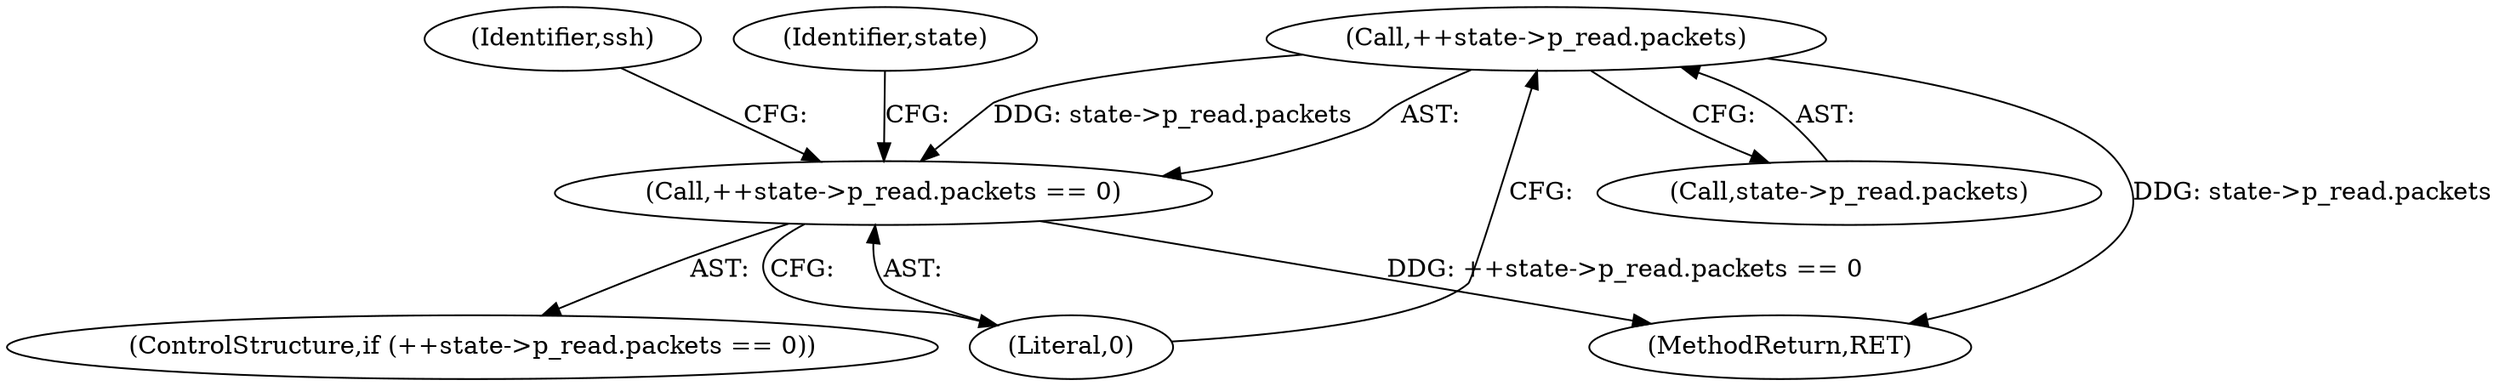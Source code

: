 digraph "0_mindrot_28652bca29046f62c7045e933e6b931de1d16737_0@API" {
"1000736" [label="(Call,++state->p_read.packets)"];
"1000735" [label="(Call,++state->p_read.packets == 0)"];
"1000747" [label="(Identifier,ssh)"];
"1000735" [label="(Call,++state->p_read.packets == 0)"];
"1000742" [label="(Literal,0)"];
"1000736" [label="(Call,++state->p_read.packets)"];
"1000737" [label="(Call,state->p_read.packets)"];
"1000755" [label="(Identifier,state)"];
"1001011" [label="(MethodReturn,RET)"];
"1000734" [label="(ControlStructure,if (++state->p_read.packets == 0))"];
"1000736" -> "1000735"  [label="AST: "];
"1000736" -> "1000737"  [label="CFG: "];
"1000737" -> "1000736"  [label="AST: "];
"1000742" -> "1000736"  [label="CFG: "];
"1000736" -> "1001011"  [label="DDG: state->p_read.packets"];
"1000736" -> "1000735"  [label="DDG: state->p_read.packets"];
"1000735" -> "1000734"  [label="AST: "];
"1000735" -> "1000742"  [label="CFG: "];
"1000742" -> "1000735"  [label="AST: "];
"1000747" -> "1000735"  [label="CFG: "];
"1000755" -> "1000735"  [label="CFG: "];
"1000735" -> "1001011"  [label="DDG: ++state->p_read.packets == 0"];
}
